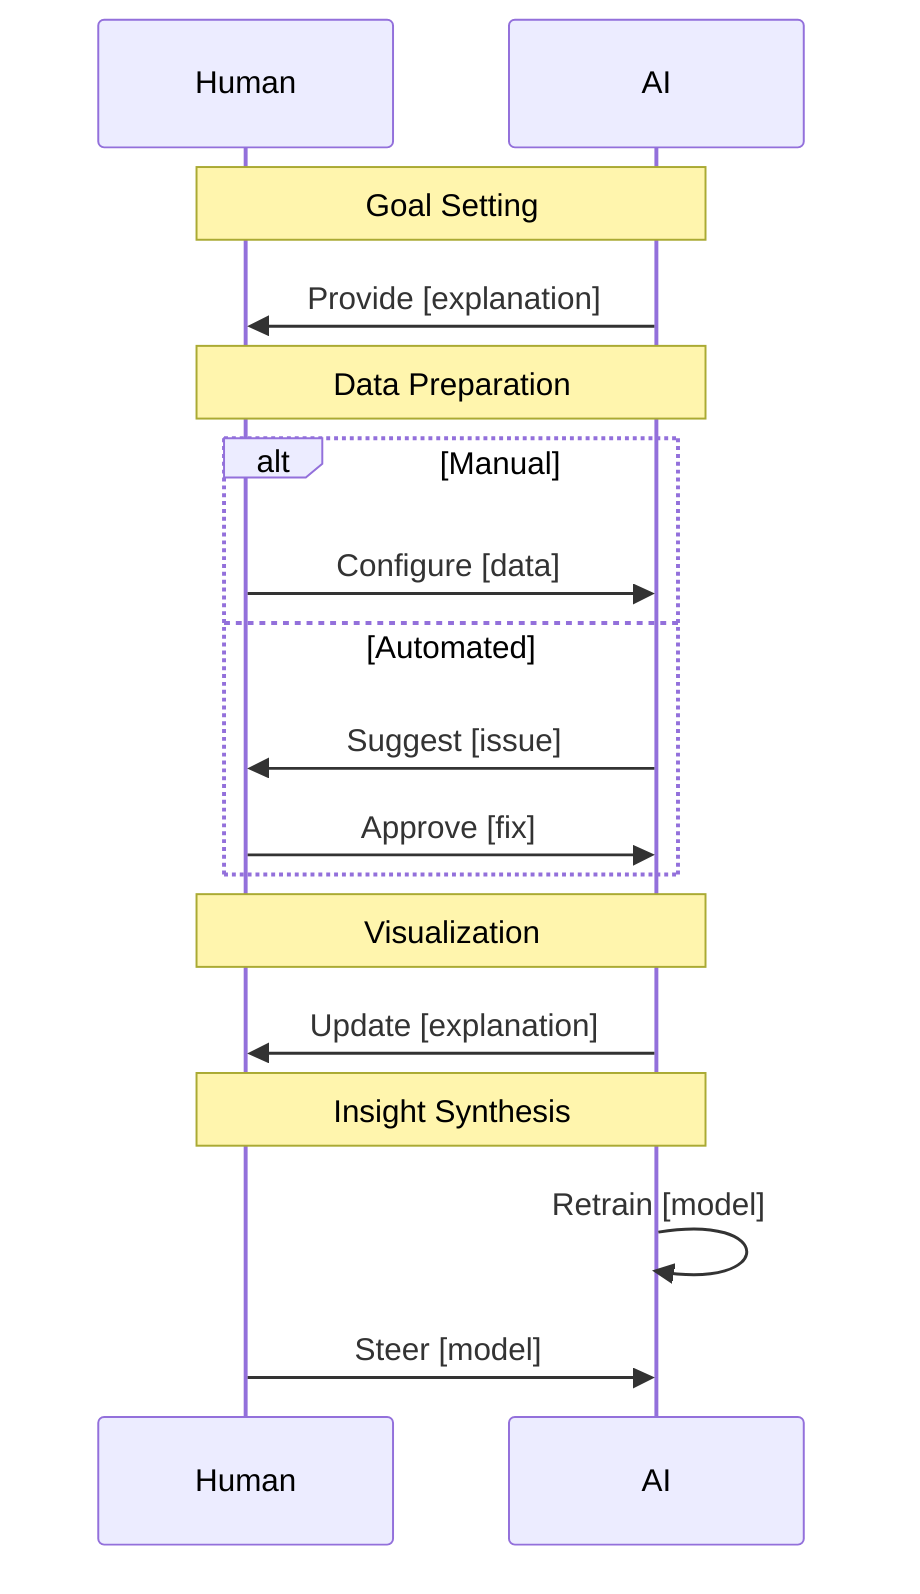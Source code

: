 sequenceDiagram
    participant H as Human
    participant A as AI

    note over H,A: Goal Setting
    A ->> H: Provide [explanation]

    note over H,A: Data Preparation
    alt Manual
        H ->> A: Configure [data]
    else Automated
        A ->> H: Suggest [issue]
        H ->> A: Approve [fix]
    end

    note over H,A: Visualization
    A ->> H: Update [explanation]

    note over H,A: Insight Synthesis
    A ->> A: Retrain [model]
    H ->> A: Steer [model]